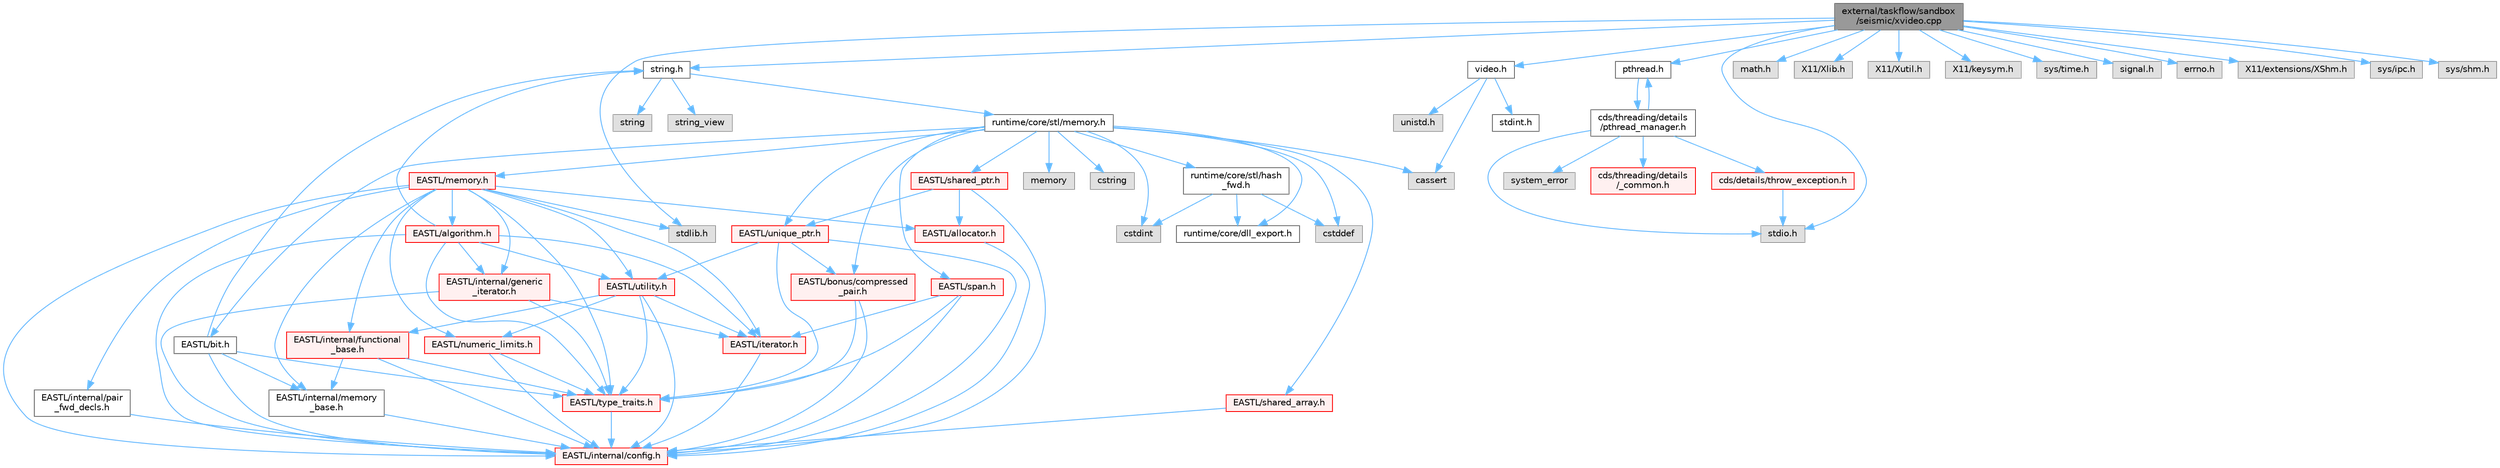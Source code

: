 digraph "external/taskflow/sandbox/seismic/xvideo.cpp"
{
 // LATEX_PDF_SIZE
  bgcolor="transparent";
  edge [fontname=Helvetica,fontsize=10,labelfontname=Helvetica,labelfontsize=10];
  node [fontname=Helvetica,fontsize=10,shape=box,height=0.2,width=0.4];
  Node1 [id="Node000001",label="external/taskflow/sandbox\l/seismic/xvideo.cpp",height=0.2,width=0.4,color="gray40", fillcolor="grey60", style="filled", fontcolor="black",tooltip=" "];
  Node1 -> Node2 [id="edge1_Node000001_Node000002",color="steelblue1",style="solid",tooltip=" "];
  Node2 [id="Node000002",label="video.h",height=0.2,width=0.4,color="grey40", fillcolor="white", style="filled",URL="$sandbox_2seismic_2video_8h.html",tooltip=" "];
  Node2 -> Node3 [id="edge2_Node000002_Node000003",color="steelblue1",style="solid",tooltip=" "];
  Node3 [id="Node000003",label="cassert",height=0.2,width=0.4,color="grey60", fillcolor="#E0E0E0", style="filled",tooltip=" "];
  Node2 -> Node4 [id="edge3_Node000002_Node000004",color="steelblue1",style="solid",tooltip=" "];
  Node4 [id="Node000004",label="stdint.h",height=0.2,width=0.4,color="grey40", fillcolor="white", style="filled",URL="$stdint_8h.html",tooltip=" "];
  Node2 -> Node5 [id="edge4_Node000002_Node000005",color="steelblue1",style="solid",tooltip=" "];
  Node5 [id="Node000005",label="unistd.h",height=0.2,width=0.4,color="grey60", fillcolor="#E0E0E0", style="filled",tooltip=" "];
  Node1 -> Node6 [id="edge5_Node000001_Node000006",color="steelblue1",style="solid",tooltip=" "];
  Node6 [id="Node000006",label="string.h",height=0.2,width=0.4,color="grey40", fillcolor="white", style="filled",URL="$string_8h.html",tooltip=" "];
  Node6 -> Node7 [id="edge6_Node000006_Node000007",color="steelblue1",style="solid",tooltip=" "];
  Node7 [id="Node000007",label="string",height=0.2,width=0.4,color="grey60", fillcolor="#E0E0E0", style="filled",tooltip=" "];
  Node6 -> Node8 [id="edge7_Node000006_Node000008",color="steelblue1",style="solid",tooltip=" "];
  Node8 [id="Node000008",label="string_view",height=0.2,width=0.4,color="grey60", fillcolor="#E0E0E0", style="filled",tooltip=" "];
  Node6 -> Node9 [id="edge8_Node000006_Node000009",color="steelblue1",style="solid",tooltip=" "];
  Node9 [id="Node000009",label="runtime/core/stl/memory.h",height=0.2,width=0.4,color="grey40", fillcolor="white", style="filled",URL="$runtime_2core_2stl_2memory_8h.html",tooltip=" "];
  Node9 -> Node10 [id="edge9_Node000009_Node000010",color="steelblue1",style="solid",tooltip=" "];
  Node10 [id="Node000010",label="cstddef",height=0.2,width=0.4,color="grey60", fillcolor="#E0E0E0", style="filled",tooltip=" "];
  Node9 -> Node11 [id="edge10_Node000009_Node000011",color="steelblue1",style="solid",tooltip=" "];
  Node11 [id="Node000011",label="cstdint",height=0.2,width=0.4,color="grey60", fillcolor="#E0E0E0", style="filled",tooltip=" "];
  Node9 -> Node3 [id="edge11_Node000009_Node000003",color="steelblue1",style="solid",tooltip=" "];
  Node9 -> Node12 [id="edge12_Node000009_Node000012",color="steelblue1",style="solid",tooltip=" "];
  Node12 [id="Node000012",label="memory",height=0.2,width=0.4,color="grey60", fillcolor="#E0E0E0", style="filled",tooltip=" "];
  Node9 -> Node13 [id="edge13_Node000009_Node000013",color="steelblue1",style="solid",tooltip=" "];
  Node13 [id="Node000013",label="cstring",height=0.2,width=0.4,color="grey60", fillcolor="#E0E0E0", style="filled",tooltip=" "];
  Node9 -> Node14 [id="edge14_Node000009_Node000014",color="steelblue1",style="solid",tooltip=" "];
  Node14 [id="Node000014",label="EASTL/bit.h",height=0.2,width=0.4,color="grey40", fillcolor="white", style="filled",URL="$bit_8h.html",tooltip=" "];
  Node14 -> Node15 [id="edge15_Node000014_Node000015",color="steelblue1",style="solid",tooltip=" "];
  Node15 [id="Node000015",label="EASTL/internal/config.h",height=0.2,width=0.4,color="red", fillcolor="#FFF0F0", style="filled",URL="$runtime_2_e_a_s_t_l_2include_2_e_a_s_t_l_2internal_2config_8h.html",tooltip=" "];
  Node14 -> Node24 [id="edge16_Node000014_Node000024",color="steelblue1",style="solid",tooltip=" "];
  Node24 [id="Node000024",label="EASTL/internal/memory\l_base.h",height=0.2,width=0.4,color="grey40", fillcolor="white", style="filled",URL="$memory__base_8h.html",tooltip=" "];
  Node24 -> Node15 [id="edge17_Node000024_Node000015",color="steelblue1",style="solid",tooltip=" "];
  Node14 -> Node25 [id="edge18_Node000014_Node000025",color="steelblue1",style="solid",tooltip=" "];
  Node25 [id="Node000025",label="EASTL/type_traits.h",height=0.2,width=0.4,color="red", fillcolor="#FFF0F0", style="filled",URL="$_e_a_s_t_l_2include_2_e_a_s_t_l_2type__traits_8h.html",tooltip=" "];
  Node25 -> Node15 [id="edge19_Node000025_Node000015",color="steelblue1",style="solid",tooltip=" "];
  Node14 -> Node6 [id="edge20_Node000014_Node000006",color="steelblue1",style="solid",tooltip=" "];
  Node9 -> Node35 [id="edge21_Node000009_Node000035",color="steelblue1",style="solid",tooltip=" "];
  Node35 [id="Node000035",label="EASTL/memory.h",height=0.2,width=0.4,color="red", fillcolor="#FFF0F0", style="filled",URL="$runtime_2_e_a_s_t_l_2include_2_e_a_s_t_l_2memory_8h.html",tooltip=" "];
  Node35 -> Node15 [id="edge22_Node000035_Node000015",color="steelblue1",style="solid",tooltip=" "];
  Node35 -> Node24 [id="edge23_Node000035_Node000024",color="steelblue1",style="solid",tooltip=" "];
  Node35 -> Node36 [id="edge24_Node000035_Node000036",color="steelblue1",style="solid",tooltip=" "];
  Node36 [id="Node000036",label="EASTL/internal/generic\l_iterator.h",height=0.2,width=0.4,color="red", fillcolor="#FFF0F0", style="filled",URL="$generic__iterator_8h.html",tooltip=" "];
  Node36 -> Node15 [id="edge25_Node000036_Node000015",color="steelblue1",style="solid",tooltip=" "];
  Node36 -> Node37 [id="edge26_Node000036_Node000037",color="steelblue1",style="solid",tooltip=" "];
  Node37 [id="Node000037",label="EASTL/iterator.h",height=0.2,width=0.4,color="red", fillcolor="#FFF0F0", style="filled",URL="$_e_a_s_t_l_2include_2_e_a_s_t_l_2iterator_8h.html",tooltip=" "];
  Node37 -> Node15 [id="edge27_Node000037_Node000015",color="steelblue1",style="solid",tooltip=" "];
  Node36 -> Node25 [id="edge28_Node000036_Node000025",color="steelblue1",style="solid",tooltip=" "];
  Node35 -> Node40 [id="edge29_Node000035_Node000040",color="steelblue1",style="solid",tooltip=" "];
  Node40 [id="Node000040",label="EASTL/internal/pair\l_fwd_decls.h",height=0.2,width=0.4,color="grey40", fillcolor="white", style="filled",URL="$pair__fwd__decls_8h.html",tooltip=" "];
  Node40 -> Node15 [id="edge30_Node000040_Node000015",color="steelblue1",style="solid",tooltip=" "];
  Node35 -> Node41 [id="edge31_Node000035_Node000041",color="steelblue1",style="solid",tooltip=" "];
  Node41 [id="Node000041",label="EASTL/internal/functional\l_base.h",height=0.2,width=0.4,color="red", fillcolor="#FFF0F0", style="filled",URL="$functional__base_8h.html",tooltip=" "];
  Node41 -> Node15 [id="edge32_Node000041_Node000015",color="steelblue1",style="solid",tooltip=" "];
  Node41 -> Node24 [id="edge33_Node000041_Node000024",color="steelblue1",style="solid",tooltip=" "];
  Node41 -> Node25 [id="edge34_Node000041_Node000025",color="steelblue1",style="solid",tooltip=" "];
  Node35 -> Node42 [id="edge35_Node000035_Node000042",color="steelblue1",style="solid",tooltip=" "];
  Node42 [id="Node000042",label="EASTL/algorithm.h",height=0.2,width=0.4,color="red", fillcolor="#FFF0F0", style="filled",URL="$_e_a_s_t_l_2include_2_e_a_s_t_l_2algorithm_8h.html",tooltip=" "];
  Node42 -> Node15 [id="edge36_Node000042_Node000015",color="steelblue1",style="solid",tooltip=" "];
  Node42 -> Node25 [id="edge37_Node000042_Node000025",color="steelblue1",style="solid",tooltip=" "];
  Node42 -> Node37 [id="edge38_Node000042_Node000037",color="steelblue1",style="solid",tooltip=" "];
  Node42 -> Node52 [id="edge39_Node000042_Node000052",color="steelblue1",style="solid",tooltip=" "];
  Node52 [id="Node000052",label="EASTL/utility.h",height=0.2,width=0.4,color="red", fillcolor="#FFF0F0", style="filled",URL="$runtime_2_e_a_s_t_l_2include_2_e_a_s_t_l_2utility_8h.html",tooltip=" "];
  Node52 -> Node15 [id="edge40_Node000052_Node000015",color="steelblue1",style="solid",tooltip=" "];
  Node52 -> Node25 [id="edge41_Node000052_Node000025",color="steelblue1",style="solid",tooltip=" "];
  Node52 -> Node37 [id="edge42_Node000052_Node000037",color="steelblue1",style="solid",tooltip=" "];
  Node52 -> Node53 [id="edge43_Node000052_Node000053",color="steelblue1",style="solid",tooltip=" "];
  Node53 [id="Node000053",label="EASTL/numeric_limits.h",height=0.2,width=0.4,color="red", fillcolor="#FFF0F0", style="filled",URL="$numeric__limits_8h.html",tooltip=" "];
  Node53 -> Node15 [id="edge44_Node000053_Node000015",color="steelblue1",style="solid",tooltip=" "];
  Node53 -> Node25 [id="edge45_Node000053_Node000025",color="steelblue1",style="solid",tooltip=" "];
  Node52 -> Node41 [id="edge46_Node000052_Node000041",color="steelblue1",style="solid",tooltip=" "];
  Node42 -> Node36 [id="edge47_Node000042_Node000036",color="steelblue1",style="solid",tooltip=" "];
  Node42 -> Node6 [id="edge48_Node000042_Node000006",color="steelblue1",style="solid",tooltip=" "];
  Node35 -> Node25 [id="edge49_Node000035_Node000025",color="steelblue1",style="solid",tooltip=" "];
  Node35 -> Node49 [id="edge50_Node000035_Node000049",color="steelblue1",style="solid",tooltip=" "];
  Node49 [id="Node000049",label="EASTL/allocator.h",height=0.2,width=0.4,color="red", fillcolor="#FFF0F0", style="filled",URL="$runtime_2_e_a_s_t_l_2include_2_e_a_s_t_l_2allocator_8h.html",tooltip=" "];
  Node49 -> Node15 [id="edge51_Node000049_Node000015",color="steelblue1",style="solid",tooltip=" "];
  Node35 -> Node37 [id="edge52_Node000035_Node000037",color="steelblue1",style="solid",tooltip=" "];
  Node35 -> Node52 [id="edge53_Node000035_Node000052",color="steelblue1",style="solid",tooltip=" "];
  Node35 -> Node53 [id="edge54_Node000035_Node000053",color="steelblue1",style="solid",tooltip=" "];
  Node35 -> Node62 [id="edge55_Node000035_Node000062",color="steelblue1",style="solid",tooltip=" "];
  Node62 [id="Node000062",label="stdlib.h",height=0.2,width=0.4,color="grey60", fillcolor="#E0E0E0", style="filled",tooltip=" "];
  Node9 -> Node63 [id="edge56_Node000009_Node000063",color="steelblue1",style="solid",tooltip=" "];
  Node63 [id="Node000063",label="EASTL/shared_array.h",height=0.2,width=0.4,color="red", fillcolor="#FFF0F0", style="filled",URL="$shared__array_8h.html",tooltip=" "];
  Node63 -> Node15 [id="edge57_Node000063_Node000015",color="steelblue1",style="solid",tooltip=" "];
  Node9 -> Node66 [id="edge58_Node000009_Node000066",color="steelblue1",style="solid",tooltip=" "];
  Node66 [id="Node000066",label="EASTL/unique_ptr.h",height=0.2,width=0.4,color="red", fillcolor="#FFF0F0", style="filled",URL="$unique__ptr_8h.html",tooltip=" "];
  Node66 -> Node67 [id="edge59_Node000066_Node000067",color="steelblue1",style="solid",tooltip=" "];
  Node67 [id="Node000067",label="EASTL/bonus/compressed\l_pair.h",height=0.2,width=0.4,color="red", fillcolor="#FFF0F0", style="filled",URL="$compressed__pair_8h.html",tooltip=" "];
  Node67 -> Node15 [id="edge60_Node000067_Node000015",color="steelblue1",style="solid",tooltip=" "];
  Node67 -> Node25 [id="edge61_Node000067_Node000025",color="steelblue1",style="solid",tooltip=" "];
  Node66 -> Node15 [id="edge62_Node000066_Node000015",color="steelblue1",style="solid",tooltip=" "];
  Node66 -> Node25 [id="edge63_Node000066_Node000025",color="steelblue1",style="solid",tooltip=" "];
  Node66 -> Node52 [id="edge64_Node000066_Node000052",color="steelblue1",style="solid",tooltip=" "];
  Node9 -> Node69 [id="edge65_Node000009_Node000069",color="steelblue1",style="solid",tooltip=" "];
  Node69 [id="Node000069",label="EASTL/shared_ptr.h",height=0.2,width=0.4,color="red", fillcolor="#FFF0F0", style="filled",URL="$shared__ptr_8h.html",tooltip=" "];
  Node69 -> Node15 [id="edge66_Node000069_Node000015",color="steelblue1",style="solid",tooltip=" "];
  Node69 -> Node66 [id="edge67_Node000069_Node000066",color="steelblue1",style="solid",tooltip=" "];
  Node69 -> Node49 [id="edge68_Node000069_Node000049",color="steelblue1",style="solid",tooltip=" "];
  Node9 -> Node149 [id="edge69_Node000009_Node000149",color="steelblue1",style="solid",tooltip=" "];
  Node149 [id="Node000149",label="EASTL/span.h",height=0.2,width=0.4,color="red", fillcolor="#FFF0F0", style="filled",URL="$span_8h.html",tooltip=" "];
  Node149 -> Node15 [id="edge70_Node000149_Node000015",color="steelblue1",style="solid",tooltip=" "];
  Node149 -> Node25 [id="edge71_Node000149_Node000025",color="steelblue1",style="solid",tooltip=" "];
  Node149 -> Node37 [id="edge72_Node000149_Node000037",color="steelblue1",style="solid",tooltip=" "];
  Node9 -> Node67 [id="edge73_Node000009_Node000067",color="steelblue1",style="solid",tooltip=" "];
  Node9 -> Node152 [id="edge74_Node000009_Node000152",color="steelblue1",style="solid",tooltip=" "];
  Node152 [id="Node000152",label="runtime/core/dll_export.h",height=0.2,width=0.4,color="grey40", fillcolor="white", style="filled",URL="$dll__export_8h.html",tooltip=" "];
  Node9 -> Node153 [id="edge75_Node000009_Node000153",color="steelblue1",style="solid",tooltip=" "];
  Node153 [id="Node000153",label="runtime/core/stl/hash\l_fwd.h",height=0.2,width=0.4,color="grey40", fillcolor="white", style="filled",URL="$hash__fwd_8h.html",tooltip=" "];
  Node153 -> Node10 [id="edge76_Node000153_Node000010",color="steelblue1",style="solid",tooltip=" "];
  Node153 -> Node11 [id="edge77_Node000153_Node000011",color="steelblue1",style="solid",tooltip=" "];
  Node153 -> Node152 [id="edge78_Node000153_Node000152",color="steelblue1",style="solid",tooltip=" "];
  Node1 -> Node154 [id="edge79_Node000001_Node000154",color="steelblue1",style="solid",tooltip=" "];
  Node154 [id="Node000154",label="stdio.h",height=0.2,width=0.4,color="grey60", fillcolor="#E0E0E0", style="filled",tooltip=" "];
  Node1 -> Node62 [id="edge80_Node000001_Node000062",color="steelblue1",style="solid",tooltip=" "];
  Node1 -> Node155 [id="edge81_Node000001_Node000155",color="steelblue1",style="solid",tooltip=" "];
  Node155 [id="Node000155",label="math.h",height=0.2,width=0.4,color="grey60", fillcolor="#E0E0E0", style="filled",tooltip=" "];
  Node1 -> Node156 [id="edge82_Node000001_Node000156",color="steelblue1",style="solid",tooltip=" "];
  Node156 [id="Node000156",label="X11/Xlib.h",height=0.2,width=0.4,color="grey60", fillcolor="#E0E0E0", style="filled",tooltip=" "];
  Node1 -> Node157 [id="edge83_Node000001_Node000157",color="steelblue1",style="solid",tooltip=" "];
  Node157 [id="Node000157",label="X11/Xutil.h",height=0.2,width=0.4,color="grey60", fillcolor="#E0E0E0", style="filled",tooltip=" "];
  Node1 -> Node158 [id="edge84_Node000001_Node000158",color="steelblue1",style="solid",tooltip=" "];
  Node158 [id="Node000158",label="X11/keysym.h",height=0.2,width=0.4,color="grey60", fillcolor="#E0E0E0", style="filled",tooltip=" "];
  Node1 -> Node159 [id="edge85_Node000001_Node000159",color="steelblue1",style="solid",tooltip=" "];
  Node159 [id="Node000159",label="sys/time.h",height=0.2,width=0.4,color="grey60", fillcolor="#E0E0E0", style="filled",tooltip=" "];
  Node1 -> Node160 [id="edge86_Node000001_Node000160",color="steelblue1",style="solid",tooltip=" "];
  Node160 [id="Node000160",label="signal.h",height=0.2,width=0.4,color="grey60", fillcolor="#E0E0E0", style="filled",tooltip=" "];
  Node1 -> Node161 [id="edge87_Node000001_Node000161",color="steelblue1",style="solid",tooltip=" "];
  Node161 [id="Node000161",label="pthread.h",height=0.2,width=0.4,color="grey40", fillcolor="white", style="filled",URL="$pthread_8h.html",tooltip=" "];
  Node161 -> Node162 [id="edge88_Node000161_Node000162",color="steelblue1",style="solid",tooltip=" "];
  Node162 [id="Node000162",label="cds/threading/details\l/pthread_manager.h",height=0.2,width=0.4,color="grey40", fillcolor="white", style="filled",URL="$pthread__manager_8h.html",tooltip=" "];
  Node162 -> Node163 [id="edge89_Node000162_Node000163",color="steelblue1",style="solid",tooltip=" "];
  Node163 [id="Node000163",label="system_error",height=0.2,width=0.4,color="grey60", fillcolor="#E0E0E0", style="filled",tooltip=" "];
  Node162 -> Node154 [id="edge90_Node000162_Node000154",color="steelblue1",style="solid",tooltip=" "];
  Node162 -> Node161 [id="edge91_Node000162_Node000161",color="steelblue1",style="solid",tooltip=" "];
  Node162 -> Node164 [id="edge92_Node000162_Node000164",color="steelblue1",style="solid",tooltip=" "];
  Node164 [id="Node000164",label="cds/threading/details\l/_common.h",height=0.2,width=0.4,color="red", fillcolor="#FFF0F0", style="filled",URL="$__common_8h.html",tooltip=" "];
  Node162 -> Node192 [id="edge93_Node000162_Node000192",color="steelblue1",style="solid",tooltip=" "];
  Node192 [id="Node000192",label="cds/details/throw_exception.h",height=0.2,width=0.4,color="red", fillcolor="#FFF0F0", style="filled",URL="$throw__exception_8h.html",tooltip=" "];
  Node192 -> Node154 [id="edge94_Node000192_Node000154",color="steelblue1",style="solid",tooltip=" "];
  Node1 -> Node200 [id="edge95_Node000001_Node000200",color="steelblue1",style="solid",tooltip=" "];
  Node200 [id="Node000200",label="errno.h",height=0.2,width=0.4,color="grey60", fillcolor="#E0E0E0", style="filled",tooltip=" "];
  Node1 -> Node201 [id="edge96_Node000001_Node000201",color="steelblue1",style="solid",tooltip=" "];
  Node201 [id="Node000201",label="X11/extensions/XShm.h",height=0.2,width=0.4,color="grey60", fillcolor="#E0E0E0", style="filled",tooltip=" "];
  Node1 -> Node202 [id="edge97_Node000001_Node000202",color="steelblue1",style="solid",tooltip=" "];
  Node202 [id="Node000202",label="sys/ipc.h",height=0.2,width=0.4,color="grey60", fillcolor="#E0E0E0", style="filled",tooltip=" "];
  Node1 -> Node203 [id="edge98_Node000001_Node000203",color="steelblue1",style="solid",tooltip=" "];
  Node203 [id="Node000203",label="sys/shm.h",height=0.2,width=0.4,color="grey60", fillcolor="#E0E0E0", style="filled",tooltip=" "];
}
